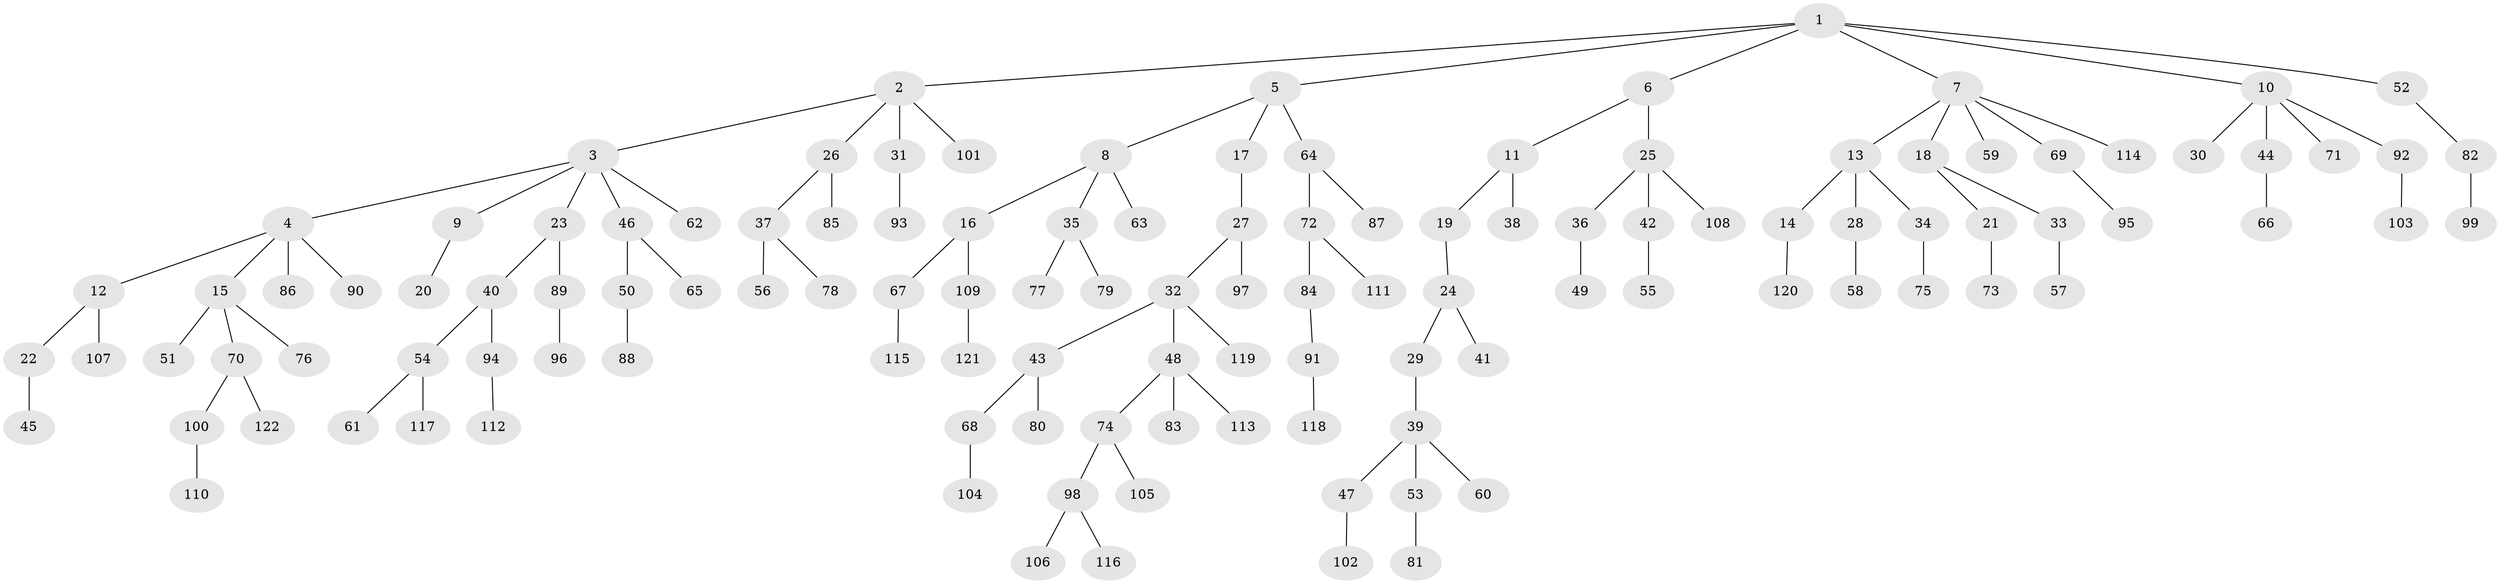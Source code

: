 // coarse degree distribution, {8: 0.024691358024691357, 4: 0.04938271604938271, 5: 0.06172839506172839, 1: 0.5802469135802469, 3: 0.12345679012345678, 2: 0.16049382716049382}
// Generated by graph-tools (version 1.1) at 2025/52/02/27/25 19:52:11]
// undirected, 122 vertices, 121 edges
graph export_dot {
graph [start="1"]
  node [color=gray90,style=filled];
  1;
  2;
  3;
  4;
  5;
  6;
  7;
  8;
  9;
  10;
  11;
  12;
  13;
  14;
  15;
  16;
  17;
  18;
  19;
  20;
  21;
  22;
  23;
  24;
  25;
  26;
  27;
  28;
  29;
  30;
  31;
  32;
  33;
  34;
  35;
  36;
  37;
  38;
  39;
  40;
  41;
  42;
  43;
  44;
  45;
  46;
  47;
  48;
  49;
  50;
  51;
  52;
  53;
  54;
  55;
  56;
  57;
  58;
  59;
  60;
  61;
  62;
  63;
  64;
  65;
  66;
  67;
  68;
  69;
  70;
  71;
  72;
  73;
  74;
  75;
  76;
  77;
  78;
  79;
  80;
  81;
  82;
  83;
  84;
  85;
  86;
  87;
  88;
  89;
  90;
  91;
  92;
  93;
  94;
  95;
  96;
  97;
  98;
  99;
  100;
  101;
  102;
  103;
  104;
  105;
  106;
  107;
  108;
  109;
  110;
  111;
  112;
  113;
  114;
  115;
  116;
  117;
  118;
  119;
  120;
  121;
  122;
  1 -- 2;
  1 -- 5;
  1 -- 6;
  1 -- 7;
  1 -- 10;
  1 -- 52;
  2 -- 3;
  2 -- 26;
  2 -- 31;
  2 -- 101;
  3 -- 4;
  3 -- 9;
  3 -- 23;
  3 -- 46;
  3 -- 62;
  4 -- 12;
  4 -- 15;
  4 -- 86;
  4 -- 90;
  5 -- 8;
  5 -- 17;
  5 -- 64;
  6 -- 11;
  6 -- 25;
  7 -- 13;
  7 -- 18;
  7 -- 59;
  7 -- 69;
  7 -- 114;
  8 -- 16;
  8 -- 35;
  8 -- 63;
  9 -- 20;
  10 -- 30;
  10 -- 44;
  10 -- 71;
  10 -- 92;
  11 -- 19;
  11 -- 38;
  12 -- 22;
  12 -- 107;
  13 -- 14;
  13 -- 28;
  13 -- 34;
  14 -- 120;
  15 -- 51;
  15 -- 70;
  15 -- 76;
  16 -- 67;
  16 -- 109;
  17 -- 27;
  18 -- 21;
  18 -- 33;
  19 -- 24;
  21 -- 73;
  22 -- 45;
  23 -- 40;
  23 -- 89;
  24 -- 29;
  24 -- 41;
  25 -- 36;
  25 -- 42;
  25 -- 108;
  26 -- 37;
  26 -- 85;
  27 -- 32;
  27 -- 97;
  28 -- 58;
  29 -- 39;
  31 -- 93;
  32 -- 43;
  32 -- 48;
  32 -- 119;
  33 -- 57;
  34 -- 75;
  35 -- 77;
  35 -- 79;
  36 -- 49;
  37 -- 56;
  37 -- 78;
  39 -- 47;
  39 -- 53;
  39 -- 60;
  40 -- 54;
  40 -- 94;
  42 -- 55;
  43 -- 68;
  43 -- 80;
  44 -- 66;
  46 -- 50;
  46 -- 65;
  47 -- 102;
  48 -- 74;
  48 -- 83;
  48 -- 113;
  50 -- 88;
  52 -- 82;
  53 -- 81;
  54 -- 61;
  54 -- 117;
  64 -- 72;
  64 -- 87;
  67 -- 115;
  68 -- 104;
  69 -- 95;
  70 -- 100;
  70 -- 122;
  72 -- 84;
  72 -- 111;
  74 -- 98;
  74 -- 105;
  82 -- 99;
  84 -- 91;
  89 -- 96;
  91 -- 118;
  92 -- 103;
  94 -- 112;
  98 -- 106;
  98 -- 116;
  100 -- 110;
  109 -- 121;
}

